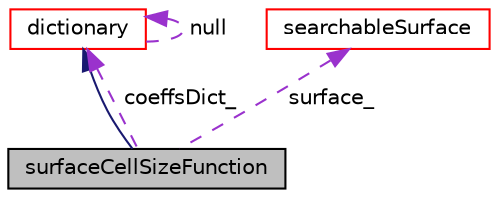 digraph "surfaceCellSizeFunction"
{
  bgcolor="transparent";
  edge [fontname="Helvetica",fontsize="10",labelfontname="Helvetica",labelfontsize="10"];
  node [fontname="Helvetica",fontsize="10",shape=record];
  Node8 [label="surfaceCellSizeFunction",height=0.2,width=0.4,color="black", fillcolor="grey75", style="filled", fontcolor="black"];
  Node9 -> Node8 [dir="back",color="midnightblue",fontsize="10",style="solid",fontname="Helvetica"];
  Node9 [label="dictionary",height=0.2,width=0.4,color="red",URL="$a27129.html",tooltip="A list of keyword definitions, which are a keyword followed by any number of values (e..."];
  Node9 -> Node9 [dir="back",color="darkorchid3",fontsize="10",style="dashed",label=" null" ,fontname="Helvetica"];
  Node14 -> Node8 [dir="back",color="darkorchid3",fontsize="10",style="dashed",label=" surface_" ,fontname="Helvetica"];
  Node14 [label="searchableSurface",height=0.2,width=0.4,color="red",URL="$a26369.html",tooltip="Base class of (analytical or triangulated) surface. Encapsulates all the search routines. WIP. "];
  Node9 -> Node8 [dir="back",color="darkorchid3",fontsize="10",style="dashed",label=" coeffsDict_" ,fontname="Helvetica"];
}

